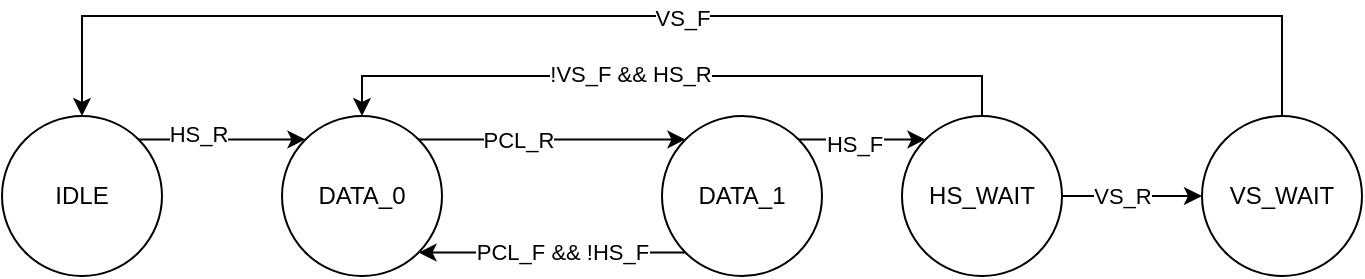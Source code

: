 <mxfile version="26.0.16">
  <diagram name="페이지-1" id="b41koXY4ERmxBWlRtVyf">
    <mxGraphModel dx="757" dy="419" grid="1" gridSize="10" guides="1" tooltips="1" connect="1" arrows="1" fold="1" page="1" pageScale="1" pageWidth="1169" pageHeight="827" math="0" shadow="0">
      <root>
        <mxCell id="0" />
        <mxCell id="1" parent="0" />
        <mxCell id="H9Y2br9Bi2rUBMscj-yR-4" style="edgeStyle=orthogonalEdgeStyle;rounded=0;orthogonalLoop=1;jettySize=auto;html=1;exitX=1;exitY=0;exitDx=0;exitDy=0;entryX=0;entryY=0;entryDx=0;entryDy=0;" edge="1" parent="1" source="H9Y2br9Bi2rUBMscj-yR-1" target="H9Y2br9Bi2rUBMscj-yR-2">
          <mxGeometry relative="1" as="geometry" />
        </mxCell>
        <mxCell id="H9Y2br9Bi2rUBMscj-yR-6" value="HS_R" style="edgeLabel;html=1;align=center;verticalAlign=middle;resizable=0;points=[];" vertex="1" connectable="0" parent="H9Y2br9Bi2rUBMscj-yR-4">
          <mxGeometry x="-0.308" y="3" relative="1" as="geometry">
            <mxPoint as="offset" />
          </mxGeometry>
        </mxCell>
        <mxCell id="H9Y2br9Bi2rUBMscj-yR-1" value="IDLE" style="ellipse;whiteSpace=wrap;html=1;aspect=fixed;" vertex="1" parent="1">
          <mxGeometry x="70" y="100" width="80" height="80" as="geometry" />
        </mxCell>
        <mxCell id="H9Y2br9Bi2rUBMscj-yR-7" style="edgeStyle=orthogonalEdgeStyle;rounded=0;orthogonalLoop=1;jettySize=auto;html=1;exitX=1;exitY=0;exitDx=0;exitDy=0;entryX=0;entryY=0;entryDx=0;entryDy=0;" edge="1" parent="1" source="H9Y2br9Bi2rUBMscj-yR-2" target="H9Y2br9Bi2rUBMscj-yR-3">
          <mxGeometry relative="1" as="geometry" />
        </mxCell>
        <mxCell id="H9Y2br9Bi2rUBMscj-yR-8" value="PCL_R" style="edgeLabel;html=1;align=center;verticalAlign=middle;resizable=0;points=[];" vertex="1" connectable="0" parent="H9Y2br9Bi2rUBMscj-yR-7">
          <mxGeometry x="-0.255" relative="1" as="geometry">
            <mxPoint as="offset" />
          </mxGeometry>
        </mxCell>
        <mxCell id="H9Y2br9Bi2rUBMscj-yR-2" value="DATA_0" style="ellipse;whiteSpace=wrap;html=1;aspect=fixed;" vertex="1" parent="1">
          <mxGeometry x="210" y="100" width="80" height="80" as="geometry" />
        </mxCell>
        <mxCell id="H9Y2br9Bi2rUBMscj-yR-9" style="edgeStyle=orthogonalEdgeStyle;rounded=0;orthogonalLoop=1;jettySize=auto;html=1;exitX=0;exitY=1;exitDx=0;exitDy=0;entryX=1;entryY=1;entryDx=0;entryDy=0;" edge="1" parent="1" source="H9Y2br9Bi2rUBMscj-yR-3" target="H9Y2br9Bi2rUBMscj-yR-2">
          <mxGeometry relative="1" as="geometry" />
        </mxCell>
        <mxCell id="H9Y2br9Bi2rUBMscj-yR-10" value="PCL_F &amp;amp;&amp;amp; !HS_F" style="edgeLabel;html=1;align=center;verticalAlign=middle;resizable=0;points=[];" vertex="1" connectable="0" parent="H9Y2br9Bi2rUBMscj-yR-9">
          <mxGeometry x="-0.075" y="-1" relative="1" as="geometry">
            <mxPoint as="offset" />
          </mxGeometry>
        </mxCell>
        <mxCell id="H9Y2br9Bi2rUBMscj-yR-24" style="edgeStyle=orthogonalEdgeStyle;rounded=0;orthogonalLoop=1;jettySize=auto;html=1;exitX=1;exitY=0;exitDx=0;exitDy=0;entryX=0;entryY=0;entryDx=0;entryDy=0;" edge="1" parent="1" source="H9Y2br9Bi2rUBMscj-yR-3" target="H9Y2br9Bi2rUBMscj-yR-23">
          <mxGeometry relative="1" as="geometry" />
        </mxCell>
        <mxCell id="H9Y2br9Bi2rUBMscj-yR-25" value="HS_F" style="edgeLabel;html=1;align=center;verticalAlign=middle;resizable=0;points=[];" vertex="1" connectable="0" parent="H9Y2br9Bi2rUBMscj-yR-24">
          <mxGeometry x="-0.145" y="-2" relative="1" as="geometry">
            <mxPoint as="offset" />
          </mxGeometry>
        </mxCell>
        <mxCell id="H9Y2br9Bi2rUBMscj-yR-3" value="DATA_1" style="ellipse;whiteSpace=wrap;html=1;aspect=fixed;" vertex="1" parent="1">
          <mxGeometry x="400" y="100" width="80" height="80" as="geometry" />
        </mxCell>
        <mxCell id="H9Y2br9Bi2rUBMscj-yR-20" style="edgeStyle=orthogonalEdgeStyle;rounded=0;orthogonalLoop=1;jettySize=auto;html=1;exitX=0.5;exitY=0;exitDx=0;exitDy=0;entryX=0.5;entryY=0;entryDx=0;entryDy=0;" edge="1" parent="1" source="H9Y2br9Bi2rUBMscj-yR-13" target="H9Y2br9Bi2rUBMscj-yR-1">
          <mxGeometry relative="1" as="geometry">
            <Array as="points">
              <mxPoint x="710" y="50" />
              <mxPoint x="110" y="50" />
            </Array>
          </mxGeometry>
        </mxCell>
        <mxCell id="H9Y2br9Bi2rUBMscj-yR-21" value="VS_F" style="edgeLabel;html=1;align=center;verticalAlign=middle;resizable=0;points=[];" vertex="1" connectable="0" parent="H9Y2br9Bi2rUBMscj-yR-20">
          <mxGeometry y="1" relative="1" as="geometry">
            <mxPoint as="offset" />
          </mxGeometry>
        </mxCell>
        <mxCell id="H9Y2br9Bi2rUBMscj-yR-13" value="VS_WAIT" style="ellipse;whiteSpace=wrap;html=1;aspect=fixed;" vertex="1" parent="1">
          <mxGeometry x="670" y="100" width="80" height="80" as="geometry" />
        </mxCell>
        <mxCell id="H9Y2br9Bi2rUBMscj-yR-26" style="edgeStyle=orthogonalEdgeStyle;rounded=0;orthogonalLoop=1;jettySize=auto;html=1;entryX=0.5;entryY=0;entryDx=0;entryDy=0;" edge="1" parent="1" source="H9Y2br9Bi2rUBMscj-yR-23" target="H9Y2br9Bi2rUBMscj-yR-2">
          <mxGeometry relative="1" as="geometry">
            <Array as="points">
              <mxPoint x="560" y="80" />
              <mxPoint x="250" y="80" />
            </Array>
          </mxGeometry>
        </mxCell>
        <mxCell id="H9Y2br9Bi2rUBMscj-yR-27" value="!VS_F &amp;amp;&amp;amp; HS_R" style="edgeLabel;html=1;align=center;verticalAlign=middle;resizable=0;points=[];" vertex="1" connectable="0" parent="H9Y2br9Bi2rUBMscj-yR-26">
          <mxGeometry x="0.122" y="-1" relative="1" as="geometry">
            <mxPoint as="offset" />
          </mxGeometry>
        </mxCell>
        <mxCell id="H9Y2br9Bi2rUBMscj-yR-28" style="edgeStyle=orthogonalEdgeStyle;rounded=0;orthogonalLoop=1;jettySize=auto;html=1;exitX=1;exitY=0.5;exitDx=0;exitDy=0;entryX=0;entryY=0.5;entryDx=0;entryDy=0;" edge="1" parent="1" source="H9Y2br9Bi2rUBMscj-yR-23" target="H9Y2br9Bi2rUBMscj-yR-13">
          <mxGeometry relative="1" as="geometry" />
        </mxCell>
        <mxCell id="H9Y2br9Bi2rUBMscj-yR-29" value="VS_R" style="edgeLabel;html=1;align=center;verticalAlign=middle;resizable=0;points=[];" vertex="1" connectable="0" parent="H9Y2br9Bi2rUBMscj-yR-28">
          <mxGeometry x="-0.146" relative="1" as="geometry">
            <mxPoint as="offset" />
          </mxGeometry>
        </mxCell>
        <mxCell id="H9Y2br9Bi2rUBMscj-yR-23" value="HS_WAIT" style="ellipse;whiteSpace=wrap;html=1;aspect=fixed;" vertex="1" parent="1">
          <mxGeometry x="520" y="100" width="80" height="80" as="geometry" />
        </mxCell>
      </root>
    </mxGraphModel>
  </diagram>
</mxfile>
